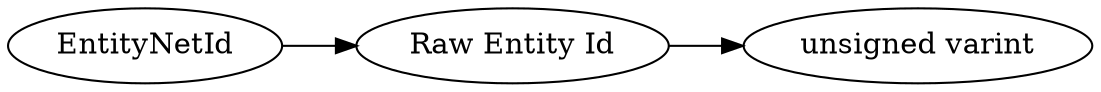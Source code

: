 digraph "EntityNetId" {
rankdir = LR
2
2 -> 3
3 -> 4

2 [label="EntityNetId",comment="name: \"EntityNetId\", typeName: \"\", id: 2, branchId: 0, recurseId: -1, attributes: 0, notes: \"\""];
3 [label="Raw Entity Id",comment="name: \"Raw Entity Id\", typeName: \"\", id: 3, branchId: 0, recurseId: -1, attributes: 0, notes: \"\""];
4 [label="unsigned varint",comment="name: \"unsigned varint\", typeName: \"\", id: 4, branchId: 0, recurseId: -1, attributes: 512, notes: \"\""];
{ rank = max;4}

}
